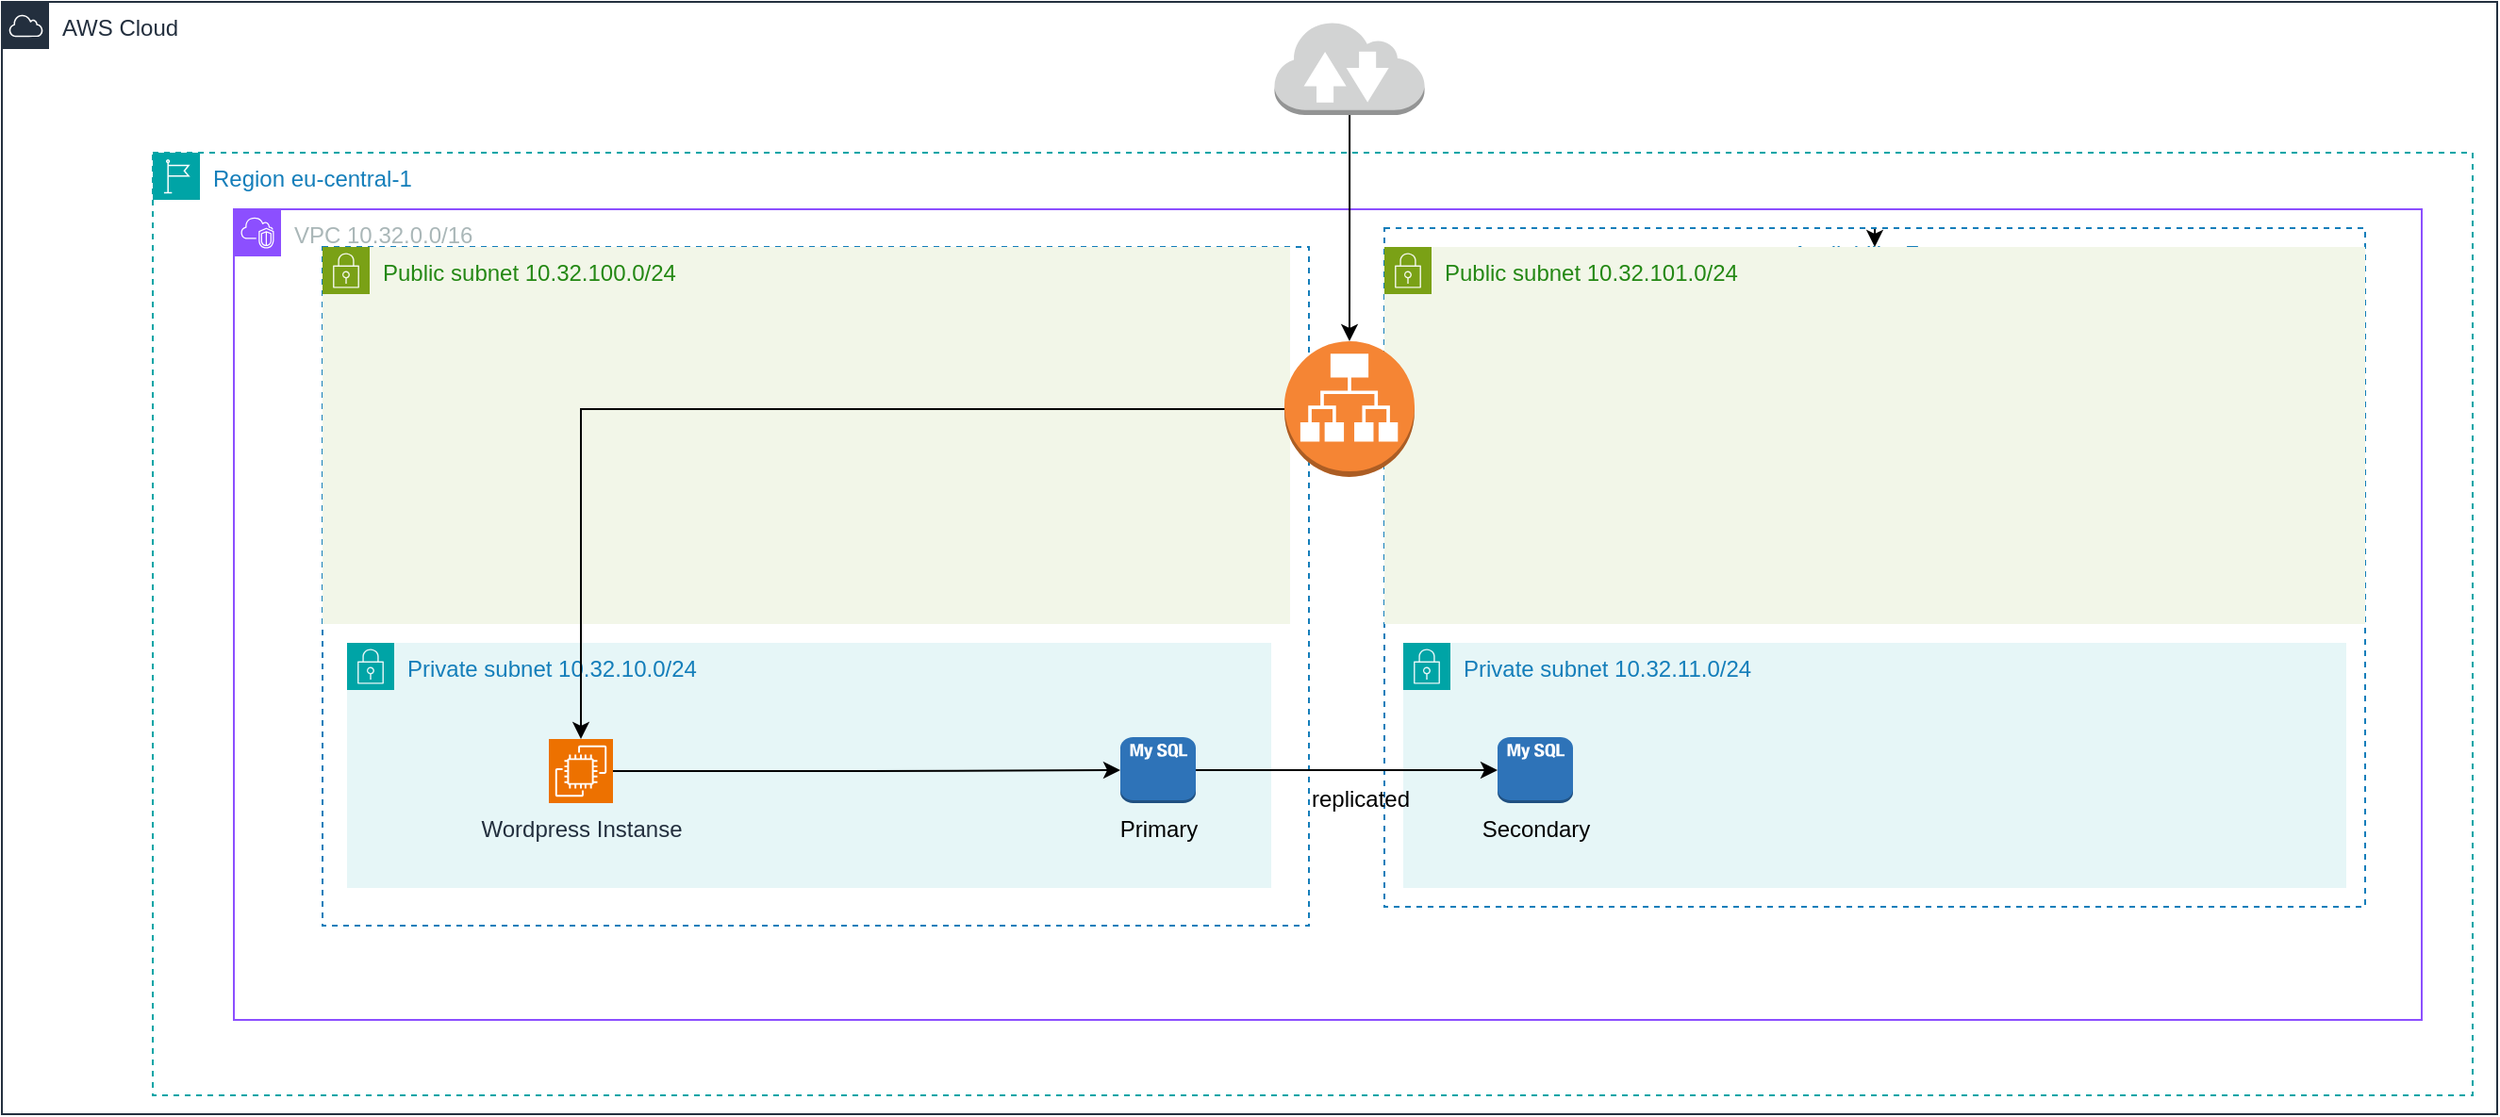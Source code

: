 <mxfile version="24.7.17">
  <diagram name="Page-1" id="Hdzq01CESIktwoQxh0y7">
    <mxGraphModel dx="1434" dy="786" grid="1" gridSize="10" guides="1" tooltips="1" connect="1" arrows="1" fold="1" page="1" pageScale="1" pageWidth="827" pageHeight="1169" math="0" shadow="0">
      <root>
        <mxCell id="0" />
        <mxCell id="1" parent="0" />
        <mxCell id="KZwTRb7hMr3e72r8-vSD-1" value="AWS Cloud" style="points=[[0,0],[0.25,0],[0.5,0],[0.75,0],[1,0],[1,0.25],[1,0.5],[1,0.75],[1,1],[0.75,1],[0.5,1],[0.25,1],[0,1],[0,0.75],[0,0.5],[0,0.25]];outlineConnect=0;gradientColor=none;html=1;whiteSpace=wrap;fontSize=12;fontStyle=0;container=1;pointerEvents=0;collapsible=0;recursiveResize=0;shape=mxgraph.aws4.group;grIcon=mxgraph.aws4.group_aws_cloud;strokeColor=#232F3E;fillColor=none;verticalAlign=top;align=left;spacingLeft=30;fontColor=#232F3E;dashed=0;" parent="1" vertex="1">
          <mxGeometry x="70" y="70" width="1323" height="590" as="geometry" />
        </mxCell>
        <mxCell id="KZwTRb7hMr3e72r8-vSD-3" value="Region eu-central-1" style="points=[[0,0],[0.25,0],[0.5,0],[0.75,0],[1,0],[1,0.25],[1,0.5],[1,0.75],[1,1],[0.75,1],[0.5,1],[0.25,1],[0,1],[0,0.75],[0,0.5],[0,0.25]];outlineConnect=0;gradientColor=none;html=1;whiteSpace=wrap;fontSize=12;fontStyle=0;container=1;pointerEvents=0;collapsible=0;recursiveResize=0;shape=mxgraph.aws4.group;grIcon=mxgraph.aws4.group_region;strokeColor=#00A4A6;fillColor=none;verticalAlign=top;align=left;spacingLeft=30;fontColor=#147EBA;dashed=1;" parent="KZwTRb7hMr3e72r8-vSD-1" vertex="1">
          <mxGeometry x="80" y="80" width="1230" height="500" as="geometry" />
        </mxCell>
        <mxCell id="KZwTRb7hMr3e72r8-vSD-2" value="VPC 10.32.0.0/16" style="points=[[0,0],[0.25,0],[0.5,0],[0.75,0],[1,0],[1,0.25],[1,0.5],[1,0.75],[1,1],[0.75,1],[0.5,1],[0.25,1],[0,1],[0,0.75],[0,0.5],[0,0.25]];outlineConnect=0;gradientColor=none;html=1;whiteSpace=wrap;fontSize=12;fontStyle=0;container=1;pointerEvents=0;collapsible=0;recursiveResize=0;shape=mxgraph.aws4.group;grIcon=mxgraph.aws4.group_vpc2;strokeColor=#8C4FFF;fillColor=none;verticalAlign=top;align=left;spacingLeft=30;fontColor=#AAB7B8;dashed=0;" parent="KZwTRb7hMr3e72r8-vSD-3" vertex="1">
          <mxGeometry x="43" y="30" width="1160" height="430" as="geometry" />
        </mxCell>
        <mxCell id="A7WtRP15ECj08jh2RZhK-11" style="edgeStyle=orthogonalEdgeStyle;rounded=0;orthogonalLoop=1;jettySize=auto;html=1;exitX=0.5;exitY=0;exitDx=0;exitDy=0;entryX=0.5;entryY=0;entryDx=0;entryDy=0;" edge="1" parent="KZwTRb7hMr3e72r8-vSD-2" source="KZwTRb7hMr3e72r8-vSD-5" target="A7WtRP15ECj08jh2RZhK-6">
          <mxGeometry relative="1" as="geometry" />
        </mxCell>
        <mxCell id="KZwTRb7hMr3e72r8-vSD-5" value="Availability Zone" style="fillColor=none;strokeColor=#147EBA;dashed=1;verticalAlign=top;fontStyle=0;fontColor=#147EBA;whiteSpace=wrap;html=1;" parent="KZwTRb7hMr3e72r8-vSD-2" vertex="1">
          <mxGeometry x="610" y="10" width="520" height="360" as="geometry" />
        </mxCell>
        <mxCell id="A7WtRP15ECj08jh2RZhK-4" value="Availability Zone" style="fillColor=none;strokeColor=#147EBA;dashed=1;verticalAlign=top;fontStyle=0;fontColor=#147EBA;whiteSpace=wrap;html=1;" vertex="1" parent="KZwTRb7hMr3e72r8-vSD-2">
          <mxGeometry x="47" y="20" width="523" height="360" as="geometry" />
        </mxCell>
        <mxCell id="A7WtRP15ECj08jh2RZhK-5" value="Public subnet 10.32.100.0/24" style="points=[[0,0],[0.25,0],[0.5,0],[0.75,0],[1,0],[1,0.25],[1,0.5],[1,0.75],[1,1],[0.75,1],[0.5,1],[0.25,1],[0,1],[0,0.75],[0,0.5],[0,0.25]];outlineConnect=0;gradientColor=none;html=1;whiteSpace=wrap;fontSize=12;fontStyle=0;container=1;pointerEvents=0;collapsible=0;recursiveResize=0;shape=mxgraph.aws4.group;grIcon=mxgraph.aws4.group_security_group;grStroke=0;strokeColor=#7AA116;fillColor=#F2F6E8;verticalAlign=top;align=left;spacingLeft=30;fontColor=#248814;dashed=0;" vertex="1" parent="KZwTRb7hMr3e72r8-vSD-2">
          <mxGeometry x="47" y="20" width="513" height="200" as="geometry" />
        </mxCell>
        <mxCell id="A7WtRP15ECj08jh2RZhK-6" value="Public subnet 10.32.101.0/24" style="points=[[0,0],[0.25,0],[0.5,0],[0.75,0],[1,0],[1,0.25],[1,0.5],[1,0.75],[1,1],[0.75,1],[0.5,1],[0.25,1],[0,1],[0,0.75],[0,0.5],[0,0.25]];outlineConnect=0;gradientColor=none;html=1;whiteSpace=wrap;fontSize=12;fontStyle=0;container=1;pointerEvents=0;collapsible=0;recursiveResize=0;shape=mxgraph.aws4.group;grIcon=mxgraph.aws4.group_security_group;grStroke=0;strokeColor=#7AA116;fillColor=#F2F6E8;verticalAlign=top;align=left;spacingLeft=30;fontColor=#248814;dashed=0;" vertex="1" parent="KZwTRb7hMr3e72r8-vSD-2">
          <mxGeometry x="610" y="20" width="520" height="200" as="geometry" />
        </mxCell>
        <mxCell id="A7WtRP15ECj08jh2RZhK-9" value="Private subnet 10.32.10.0/24" style="points=[[0,0],[0.25,0],[0.5,0],[0.75,0],[1,0],[1,0.25],[1,0.5],[1,0.75],[1,1],[0.75,1],[0.5,1],[0.25,1],[0,1],[0,0.75],[0,0.5],[0,0.25]];outlineConnect=0;gradientColor=none;html=1;whiteSpace=wrap;fontSize=12;fontStyle=0;container=1;pointerEvents=0;collapsible=0;recursiveResize=0;shape=mxgraph.aws4.group;grIcon=mxgraph.aws4.group_security_group;grStroke=0;strokeColor=#00A4A6;fillColor=#E6F6F7;verticalAlign=top;align=left;spacingLeft=30;fontColor=#147EBA;dashed=0;" vertex="1" parent="KZwTRb7hMr3e72r8-vSD-2">
          <mxGeometry x="60" y="230" width="490" height="130" as="geometry" />
        </mxCell>
        <mxCell id="A7WtRP15ECj08jh2RZhK-10" value="Private subnet 10.32.11.0/24&lt;div&gt;&lt;br&gt;&lt;/div&gt;" style="points=[[0,0],[0.25,0],[0.5,0],[0.75,0],[1,0],[1,0.25],[1,0.5],[1,0.75],[1,1],[0.75,1],[0.5,1],[0.25,1],[0,1],[0,0.75],[0,0.5],[0,0.25]];outlineConnect=0;gradientColor=none;html=1;whiteSpace=wrap;fontSize=12;fontStyle=0;container=1;pointerEvents=0;collapsible=0;recursiveResize=0;shape=mxgraph.aws4.group;grIcon=mxgraph.aws4.group_security_group;grStroke=0;strokeColor=#00A4A6;fillColor=#E6F6F7;verticalAlign=top;align=left;spacingLeft=30;fontColor=#147EBA;dashed=0;" vertex="1" parent="KZwTRb7hMr3e72r8-vSD-2">
          <mxGeometry x="620" y="230" width="500" height="130" as="geometry" />
        </mxCell>
        <mxCell id="A7WtRP15ECj08jh2RZhK-14" style="edgeStyle=orthogonalEdgeStyle;rounded=0;orthogonalLoop=1;jettySize=auto;html=1;" edge="1" parent="KZwTRb7hMr3e72r8-vSD-2" source="A7WtRP15ECj08jh2RZhK-12" target="A7WtRP15ECj08jh2RZhK-13">
          <mxGeometry relative="1" as="geometry" />
        </mxCell>
        <mxCell id="A7WtRP15ECj08jh2RZhK-12" value="Primary" style="outlineConnect=0;dashed=0;verticalLabelPosition=bottom;verticalAlign=top;align=center;html=1;shape=mxgraph.aws3.mysql_db_instance_2;fillColor=#2E73B8;gradientColor=none;" vertex="1" parent="KZwTRb7hMr3e72r8-vSD-2">
          <mxGeometry x="470" y="280" width="40" height="35" as="geometry" />
        </mxCell>
        <mxCell id="A7WtRP15ECj08jh2RZhK-13" value="Secondary" style="outlineConnect=0;dashed=0;verticalLabelPosition=bottom;verticalAlign=top;align=center;html=1;shape=mxgraph.aws3.mysql_db_instance_2;fillColor=#2E73B8;gradientColor=none;" vertex="1" parent="KZwTRb7hMr3e72r8-vSD-2">
          <mxGeometry x="670" y="280" width="40" height="35" as="geometry" />
        </mxCell>
        <mxCell id="A7WtRP15ECj08jh2RZhK-18" style="edgeStyle=orthogonalEdgeStyle;rounded=0;orthogonalLoop=1;jettySize=auto;html=1;entryX=0;entryY=0.5;entryDx=0;entryDy=0;entryPerimeter=0;" edge="1" parent="KZwTRb7hMr3e72r8-vSD-2" source="A7WtRP15ECj08jh2RZhK-17" target="A7WtRP15ECj08jh2RZhK-12">
          <mxGeometry relative="1" as="geometry" />
        </mxCell>
        <mxCell id="A7WtRP15ECj08jh2RZhK-17" value="Wordpress Instanse" style="sketch=0;points=[[0,0,0],[0.25,0,0],[0.5,0,0],[0.75,0,0],[1,0,0],[0,1,0],[0.25,1,0],[0.5,1,0],[0.75,1,0],[1,1,0],[0,0.25,0],[0,0.5,0],[0,0.75,0],[1,0.25,0],[1,0.5,0],[1,0.75,0]];outlineConnect=0;fontColor=#232F3E;fillColor=#ED7100;strokeColor=#ffffff;dashed=0;verticalLabelPosition=bottom;verticalAlign=top;align=center;html=1;fontSize=12;fontStyle=0;aspect=fixed;shape=mxgraph.aws4.resourceIcon;resIcon=mxgraph.aws4.ec2;" vertex="1" parent="KZwTRb7hMr3e72r8-vSD-2">
          <mxGeometry x="167" y="281" width="34" height="34" as="geometry" />
        </mxCell>
        <mxCell id="A7WtRP15ECj08jh2RZhK-20" style="edgeStyle=orthogonalEdgeStyle;rounded=0;orthogonalLoop=1;jettySize=auto;html=1;exitX=0;exitY=0.5;exitDx=0;exitDy=0;exitPerimeter=0;" edge="1" parent="KZwTRb7hMr3e72r8-vSD-2" source="A7WtRP15ECj08jh2RZhK-19" target="A7WtRP15ECj08jh2RZhK-17">
          <mxGeometry relative="1" as="geometry" />
        </mxCell>
        <mxCell id="A7WtRP15ECj08jh2RZhK-19" value="" style="outlineConnect=0;dashed=0;verticalLabelPosition=bottom;verticalAlign=top;align=center;html=1;shape=mxgraph.aws3.application_load_balancer;fillColor=#F58534;gradientColor=none;" vertex="1" parent="KZwTRb7hMr3e72r8-vSD-2">
          <mxGeometry x="557" y="70" width="69" height="72" as="geometry" />
        </mxCell>
        <mxCell id="A7WtRP15ECj08jh2RZhK-22" style="edgeStyle=orthogonalEdgeStyle;rounded=0;orthogonalLoop=1;jettySize=auto;html=1;" edge="1" parent="KZwTRb7hMr3e72r8-vSD-1" source="A7WtRP15ECj08jh2RZhK-21" target="A7WtRP15ECj08jh2RZhK-19">
          <mxGeometry relative="1" as="geometry" />
        </mxCell>
        <mxCell id="A7WtRP15ECj08jh2RZhK-21" value="" style="outlineConnect=0;dashed=0;verticalLabelPosition=bottom;verticalAlign=top;align=center;html=1;shape=mxgraph.aws3.internet_2;fillColor=#D2D3D3;gradientColor=none;" vertex="1" parent="KZwTRb7hMr3e72r8-vSD-1">
          <mxGeometry x="674.75" y="10" width="79.5" height="50" as="geometry" />
        </mxCell>
        <mxCell id="A7WtRP15ECj08jh2RZhK-15" value="replicated" style="text;html=1;align=center;verticalAlign=middle;resizable=0;points=[];autosize=1;strokeColor=none;fillColor=none;" vertex="1" parent="1">
          <mxGeometry x="750" y="478" width="80" height="30" as="geometry" />
        </mxCell>
      </root>
    </mxGraphModel>
  </diagram>
</mxfile>

